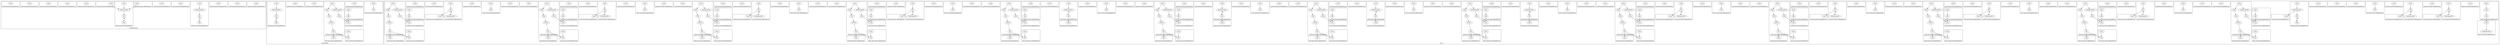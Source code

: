 strict digraph {
subgraph {
subgraph {
_Z9summarizev_2 [label="Load" comment="  %0 = load i32, ptr @iterations, align 4, !dbg !422, !tbaa !423"]
_Z9summarizev_2 -> {
}
cluster=true
label="Load instruction dependencies"
labelloc=b
}
subgraph {
_Z9summarizev_8 [label="Load" comment="  %1 = load i32, ptr @current_test, align 4, !dbg !430, !tbaa !423"]
_Z9summarizev_8 -> {
}
cluster=true
label="Load instruction dependencies"
labelloc=b
}
subgraph {
_Z9summarizev_16 [label="Load" comment="  %2 = load i32, ptr @current_test, align 4, !dbg !435, !tbaa !423"]
_Z9summarizev_16 -> {
}
cluster=true
label="Load instruction dependencies"
labelloc=b
}
subgraph {
_Z9summarizev_22 [label="Load" comment="  %3 = load double, ptr %arrayidx, align 8, !dbg !440, !tbaa !441"]
_Z9summarizev_22 -> {
_Z9summarizev_21
}
_Z9summarizev_21 [label="GetElementPtr" comment="  %arrayidx = getelementptr inbounds [20 x double], ptr @result_times, i64 0, i64 %indvars.iv, !dbg !440"]
_Z9summarizev_21 -> {
_Z9summarizev_19
}
_Z9summarizev_19 [label="Phi" comment="  %indvars.iv = phi i64 [ %indvars.iv.next, %for.body ], [ 0, %entry ]"]
_Z9summarizev_19 -> {
_Z9summarizev_31
}
_Z9summarizev_31 [label="Add" comment="  %indvars.iv.next = add nuw nsw i64 %indvars.iv, 1, !dbg !446"]
_Z9summarizev_31 -> {
_Z9summarizev_19
}
_Z9summarizev_19 [label="Phi" comment="  %indvars.iv = phi i64 [ %indvars.iv.next, %for.body ], [ 0, %entry ]"]
_Z9summarizev_19 -> {
// Cycle
}
cluster=true
label="Load instruction dependencies"
labelloc=b
}
subgraph {
_Z9summarizev_26 [label="Load" comment="  %4 = load double, ptr @result_times, align 16, !dbg !444, !tbaa !441"]
_Z9summarizev_26 -> {
}
cluster=true
label="Load instruction dependencies"
labelloc=b
}
subgraph {
_Z9summarizev_33 [label="Load" comment="  %6 = load i32, ptr @current_test, align 4, !dbg !430, !tbaa !423"]
_Z9summarizev_33 -> {
}
cluster=true
label="Load instruction dependencies"
labelloc=b
}
subgraph {
_Z9summarizev_48 [label="Load" comment="  %8 = load double, ptr %arrayidx16, align 8, !dbg !451, !tbaa !441"]
_Z9summarizev_48 -> {
_Z9summarizev_47
}
_Z9summarizev_47 [label="GetElementPtr" comment="  %arrayidx16 = getelementptr inbounds [20 x double], ptr @result_times, i64 0, i64 %indvars.iv86, !dbg !451"]
_Z9summarizev_47 -> {
_Z9summarizev_37
}
_Z9summarizev_37 [label="Phi" comment="  %indvars.iv86 = phi i64 [ %indvars.iv.next87, %for.body14 ], [ 0, %for.cond12.preheader ]"]
_Z9summarizev_37 -> {
_Z9summarizev_65
}
_Z9summarizev_65 [label="Add" comment="  %indvars.iv.next87 = add nuw nsw i64 %indvars.iv86, 1, !dbg !465"]
_Z9summarizev_65 -> {
_Z9summarizev_37
}
_Z9summarizev_37 [label="Phi" comment="  %indvars.iv86 = phi i64 [ %indvars.iv.next87, %for.body14 ], [ 0, %for.cond12.preheader ]"]
_Z9summarizev_37 -> {
// Cycle
}
cluster=true
label="Load instruction dependencies"
labelloc=b
}
subgraph {
_Z9summarizev_54 [label="Load" comment="  %9 = load double, ptr %arrayidx16, align 8, !dbg !456, !tbaa !441"]
_Z9summarizev_54 -> {
_Z9summarizev_47
}
_Z9summarizev_47 [label="GetElementPtr" comment="  %arrayidx16 = getelementptr inbounds [20 x double], ptr @result_times, i64 0, i64 %indvars.iv86, !dbg !451"]
_Z9summarizev_47 -> {
_Z9summarizev_37
}
_Z9summarizev_37 [label="Phi" comment="  %indvars.iv86 = phi i64 [ %indvars.iv.next87, %for.body14 ], [ 0, %for.cond12.preheader ]"]
_Z9summarizev_37 -> {
_Z9summarizev_65
}
_Z9summarizev_65 [label="Add" comment="  %indvars.iv.next87 = add nuw nsw i64 %indvars.iv86, 1, !dbg !465"]
_Z9summarizev_65 -> {
_Z9summarizev_37
}
_Z9summarizev_37 [label="Phi" comment="  %indvars.iv86 = phi i64 [ %indvars.iv.next87, %for.body14 ], [ 0, %for.cond12.preheader ]"]
_Z9summarizev_37 -> {
// Cycle
}
cluster=true
label="Load instruction dependencies"
labelloc=b
}
subgraph {
_Z9summarizev_59 [label="Load" comment="  %10 = load double, ptr %arrayidx16, align 8, !dbg !460, !tbaa !441"]
_Z9summarizev_59 -> {
_Z9summarizev_47
}
_Z9summarizev_47 [label="GetElementPtr" comment="  %arrayidx16 = getelementptr inbounds [20 x double], ptr @result_times, i64 0, i64 %indvars.iv86, !dbg !451"]
_Z9summarizev_47 -> {
_Z9summarizev_37
}
_Z9summarizev_37 [label="Phi" comment="  %indvars.iv86 = phi i64 [ %indvars.iv.next87, %for.body14 ], [ 0, %for.cond12.preheader ]"]
_Z9summarizev_37 -> {
_Z9summarizev_65
}
_Z9summarizev_65 [label="Add" comment="  %indvars.iv.next87 = add nuw nsw i64 %indvars.iv86, 1, !dbg !465"]
_Z9summarizev_65 -> {
_Z9summarizev_37
}
_Z9summarizev_37 [label="Phi" comment="  %indvars.iv86 = phi i64 [ %indvars.iv.next87, %for.body14 ], [ 0, %for.cond12.preheader ]"]
_Z9summarizev_37 -> {
// Cycle
}
cluster=true
label="Load instruction dependencies"
labelloc=b
}
subgraph {
_Z9summarizev_60 [label="Load" comment="  %11 = load double, ptr @result_times, align 16, !dbg !461, !tbaa !441"]
_Z9summarizev_60 -> {
}
cluster=true
label="Load instruction dependencies"
labelloc=b
}
subgraph {
_Z9summarizev_67 [label="Load" comment="  %12 = load i32, ptr @current_test, align 4, !dbg !435, !tbaa !423"]
_Z9summarizev_67 -> {
}
cluster=true
label="Load instruction dependencies"
labelloc=b
}
subgraph {
_Z9summarizev_82 [label="Load" comment="  %15 = load i32, ptr @current_test, align 4, !dbg !470, !tbaa !423"]
_Z9summarizev_82 -> {
}
cluster=true
label="Load instruction dependencies"
labelloc=b
}
subgraph {
_Z9summarizev_87 [label="Load" comment="  %16 = load i32, ptr @current_test, align 4, !dbg !471, !tbaa !423"]
_Z9summarizev_87 -> {
}
cluster=true
label="Load instruction dependencies"
labelloc=b
}
subgraph {
_Z9summarizev_94 [label="Load" comment="  %17 = load i32, ptr @current_test, align 4, !dbg !474, !tbaa !423"]
_Z9summarizev_94 -> {
}
cluster=true
label="Load instruction dependencies"
labelloc=b
}
cluster=true
label="_Z9summarizev"
labelloc=b
}
subgraph {
cluster=true
label="printf"
labelloc=b
}
subgraph {
cluster=true
label="log"
labelloc=b
}
subgraph {
cluster=true
label="exp"
labelloc=b
}
subgraph {
subgraph {
_Z5test0PdS__3 [label="Store" comment="  store i64 %call.i, ptr @start_time, align 8, !dbg !430, !tbaa !431"]
_Z5test0PdS__3 -> {
_Z5test0PdS__2
}
_Z5test0PdS__2 [label="Call" comment="  %call.i = tail call i64 @clock() #9, !dbg !424"]
_Z5test0PdS__2 -> {
}
cluster=true
label="Store instruction dependencies"
labelloc=b
}
subgraph {
_Z5test0PdS__5 [label="Load" comment="  %0 = load i32, ptr @iterations, align 4, !dbg !436, !tbaa !437"]
_Z5test0PdS__5 -> {
}
cluster=true
label="Load instruction dependencies"
labelloc=b
}
subgraph {
_Z5test0PdS__21 [label="Store" comment="  store i64 %call.i16, ptr @end_time, align 8, !dbg !449, !tbaa !431"]
_Z5test0PdS__21 -> {
_Z5test0PdS__20
}
_Z5test0PdS__20 [label="Call" comment="  %call.i16 = tail call i64 @clock() #9, !dbg !444"]
_Z5test0PdS__20 -> {
}
cluster=true
label="Store instruction dependencies"
labelloc=b
}
subgraph {
_Z5test0PdS__22 [label="Load" comment="  %1 = load i64, ptr @start_time, align 8, !dbg !450, !tbaa !431"]
_Z5test0PdS__22 -> {
}
cluster=true
label="Load instruction dependencies"
labelloc=b
}
subgraph {
_Z5test0PdS__27 [label="Load" comment="  %2 = load i32, ptr @current_test, align 4, !dbg !455, !tbaa !437"]
_Z5test0PdS__27 -> {
}
cluster=true
label="Load instruction dependencies"
labelloc=b
}
subgraph {
_Z5test0PdS__29 [label="Store" comment="  store i32 %inc8, ptr @current_test, align 4, !dbg !455, !tbaa !437"]
_Z5test0PdS__29 -> {
_Z5test0PdS__28
}
_Z5test0PdS__28 [label="Add" comment="  %inc8 = add nsw i32 %2, 1, !dbg !455"]
_Z5test0PdS__28 -> {
_Z5test0PdS__27
}
_Z5test0PdS__27 [label="Load" comment="  %2 = load i32, ptr @current_test, align 4, !dbg !455, !tbaa !437"]
_Z5test0PdS__27 -> {
}
cluster=true
label="Store instruction dependencies"
labelloc=b
}
subgraph {
_Z5test0PdS__32 [label="Store" comment="  store double %add.i, ptr %arrayidx10, align 8, !dbg !457, !tbaa !458"]
_Z5test0PdS__32 -> {
_Z5test0PdS__26
_Z5test0PdS__31
}
_Z5test0PdS__26 [label="FAdd" comment="  %add.i = fadd double %div.i, 0x3E80000000000000, !dbg !454"]
_Z5test0PdS__26 -> {
_Z5test0PdS__25
}
_Z5test0PdS__25 [label="FDiv" comment="  %div.i = fdiv double %conv.i, 1.000000e+06, !dbg !453"]
_Z5test0PdS__25 -> {
_Z5test0PdS__24
}
_Z5test0PdS__24 [label="SIToFP" comment="  %conv.i = sitofp i64 %sub.i to double, !dbg !452"]
_Z5test0PdS__24 -> {
_Z5test0PdS__23
}
_Z5test0PdS__23 [label="Sub" comment="  %sub.i = sub nsw i64 %call.i16, %1, !dbg !451"]
_Z5test0PdS__23 -> {
_Z5test0PdS__20
_Z5test0PdS__22
}
_Z5test0PdS__20 [label="Call" comment="  %call.i16 = tail call i64 @clock() #9, !dbg !444"]
_Z5test0PdS__20 -> {
}
_Z5test0PdS__22 [label="Load" comment="  %1 = load i64, ptr @start_time, align 8, !dbg !450, !tbaa !431"]
_Z5test0PdS__22 -> {
}
_Z5test0PdS__31 [label="GetElementPtr" comment="  %arrayidx10 = getelementptr inbounds [20 x double], ptr @result_times, i64 0, i64 %idxprom9, !dbg !456"]
_Z5test0PdS__31 -> {
_Z5test0PdS__30
}
_Z5test0PdS__30 [label="SExt" comment="  %idxprom9 = sext i32 %2 to i64, !dbg !456"]
_Z5test0PdS__30 -> {
_Z5test0PdS__27
}
_Z5test0PdS__27 [label="Load" comment="  %2 = load i32, ptr @current_test, align 4, !dbg !455, !tbaa !437"]
_Z5test0PdS__27 -> {
}
cluster=true
label="Store instruction dependencies"
labelloc=b
}
subgraph {
_Z5test0PdS__38 [label="Load" comment="  %3 = load i32, ptr @current_test, align 4, !dbg !471, !tbaa !437"]
_Z5test0PdS__38 -> {
}
cluster=true
label="Load instruction dependencies"
labelloc=b
}
subgraph {
_Z5test0PdS__43 [label="Load" comment="  %4 = load i32, ptr @iterations, align 4, !dbg !436, !tbaa !437"]
_Z5test0PdS__43 -> {
}
cluster=true
label="Load instruction dependencies"
labelloc=b
}
subgraph {
_Z5test0PdS__51 [label="Load" comment="  %5 = load double, ptr %arrayidx, align 8, !dbg !478, !tbaa !458"]
_Z5test0PdS__51 -> {
_Z5test0PdS__50
}
_Z5test0PdS__50 [label="GetElementPtr" comment="  %arrayidx = getelementptr inbounds double, ptr %first, i64 %indvars.iv, !dbg !478"]
_Z5test0PdS__50 -> {
_Z5test0PdS__46
}
_Z5test0PdS__46 [label="Phi" comment="  %indvars.iv = phi i64 [ %indvars.iv.next, %for.body4 ], [ 0, %for.cond1.preheader ]"]
_Z5test0PdS__46 -> {
_Z5test0PdS__54
}
_Z5test0PdS__54 [label="Add" comment="  %indvars.iv.next = add nuw nsw i64 %indvars.iv, 1, !dbg !481"]
_Z5test0PdS__54 -> {
_Z5test0PdS__46
}
_Z5test0PdS__46 [label="Phi" comment="  %indvars.iv = phi i64 [ %indvars.iv.next, %for.body4 ], [ 0, %for.cond1.preheader ]"]
_Z5test0PdS__46 -> {
// Cycle
}
cluster=true
label="Load instruction dependencies"
labelloc=b
}
cluster=true
label="_Z5test0PdS_"
labelloc=b
}
subgraph {
subgraph {
main_5 [label="Load" comment="  %0 = load ptr, ptr %arrayidx, align 8, !dbg !420, !tbaa !421"]
main_5 -> {
main_4
}
main_4 [label="GetElementPtr" comment="  %arrayidx = getelementptr inbounds ptr, ptr %argc, i64 1, !dbg !420"]
main_4 -> {
}
cluster=true
label="Load instruction dependencies"
labelloc=b
}
subgraph {
main_9 [label="Store" comment="  store i32 %conv.i, ptr @iterations, align 4, !dbg !435, !tbaa !436"]
main_9 -> {
main_8
}
main_8 [label="Trunc" comment="  %conv.i = trunc i64 %call.i to i32, !dbg !434"]
main_8 -> {
main_7
}
main_7 [label="Call" comment="  %call.i = tail call i64 @strtol(ptr nocapture noundef nonnull %0, ptr noundef null, i32 noundef 10) #9, !dbg !434"]
main_7 -> {
main_5
}
main_5 [label="Load" comment="  %0 = load ptr, ptr %arrayidx, align 8, !dbg !420, !tbaa !421"]
main_5 -> {
main_4
}
main_4 [label="GetElementPtr" comment="  %arrayidx = getelementptr inbounds ptr, ptr %argc, i64 1, !dbg !420"]
main_4 -> {
}
cluster=true
label="Store instruction dependencies"
labelloc=b
}
subgraph {
main_11 [label="Load" comment="  %1 = load ptr, ptr @dpb, align 8, !dbg !439, !tbaa !421"]
main_11 -> {
}
cluster=true
label="Load instruction dependencies"
labelloc=b
}
subgraph {
main_12 [label="Load" comment="  %2 = load ptr, ptr @dpe, align 8, !dbg !440, !tbaa !421"]
main_12 -> {
}
cluster=true
label="Load instruction dependencies"
labelloc=b
}
subgraph {
main_22 [label="Store" comment="  store double 3.000000e+00, ptr %first.addr.03.i, align 8, !dbg !455, !tbaa !456"]
main_22 -> {
main_18
}
main_18 [label="Phi" comment="  %first.addr.03.i = phi ptr [ %incdec.ptr.i, %while.body.i ], [ %1, %if.end ]"]
main_18 -> {
main_20
main_11
}
main_20 [label="GetElementPtr" comment="  %incdec.ptr.i = getelementptr inbounds double, ptr %first.addr.03.i, i64 1, !dbg !454"]
main_20 -> {
main_18
}
main_18 [label="Phi" comment="  %first.addr.03.i = phi ptr [ %incdec.ptr.i, %while.body.i ], [ %1, %if.end ]"]
main_18 -> {
// Cycle
}
main_11 [label="Load" comment="  %1 = load ptr, ptr @dpb, align 8, !dbg !439, !tbaa !421"]
main_11 -> {
}
cluster=true
label="Store instruction dependencies"
labelloc=b
}
subgraph {
main_25 [label="Load" comment="  %3 = load ptr, ptr @Dpb, align 8, !dbg !462, !tbaa !421"]
main_25 -> {
}
cluster=true
label="Load instruction dependencies"
labelloc=b
}
subgraph {
main_26 [label="Load" comment="  %4 = load ptr, ptr @Dpe, align 8, !dbg !463, !tbaa !421"]
main_26 -> {
}
cluster=true
label="Load instruction dependencies"
labelloc=b
}
subgraph {
main_36 [label="Store" comment="  store double 3.000000e+00, ptr %first.addr.03.i70, align 8, !dbg !478, !tbaa.struct !479"]
main_36 -> {
main_32
}
main_32 [label="Phi" comment="  %first.addr.03.i70 = phi ptr [ %incdec.ptr.i71, %while.body.i73 ], [ %3, %_Z4fillIPddEvT_S1_T0_.exit ]"]
main_32 -> {
main_34
main_25
}
main_34 [label="GetElementPtr" comment="  %incdec.ptr.i71 = getelementptr inbounds %struct.Double, ptr %first.addr.03.i70, i64 1, !dbg !477"]
main_34 -> {
main_32
}
main_32 [label="Phi" comment="  %first.addr.03.i70 = phi ptr [ %incdec.ptr.i71, %while.body.i73 ], [ %3, %_Z4fillIPddEvT_S1_T0_.exit ]"]
main_32 -> {
// Cycle
}
main_25 [label="Load" comment="  %3 = load ptr, ptr @Dpb, align 8, !dbg !462, !tbaa !421"]
main_25 -> {
}
cluster=true
label="Store instruction dependencies"
labelloc=b
}
subgraph {
main_39 [label="Load" comment="  %5 = load ptr, ptr @dpb, align 8, !dbg !482, !tbaa !421"]
main_39 -> {
}
cluster=true
label="Load instruction dependencies"
labelloc=b
}
subgraph {
main_40 [label="Load" comment="  %6 = load ptr, ptr @dpe, align 8, !dbg !483, !tbaa !421"]
main_40 -> {
}
cluster=true
label="Load instruction dependencies"
labelloc=b
}
subgraph {
main_44 [label="Store" comment="  store i64 %call.i.i, ptr @start_time, align 8, !dbg !505, !tbaa !506"]
main_44 -> {
main_43
}
main_43 [label="Call" comment="  %call.i.i = tail call i64 @clock() #9, !dbg !499"]
main_43 -> {
}
cluster=true
label="Store instruction dependencies"
labelloc=b
}
subgraph {
main_46 [label="Load" comment="  %7 = load i32, ptr @iterations, align 4, !dbg !509, !tbaa !436"]
main_46 -> {
}
cluster=true
label="Load instruction dependencies"
labelloc=b
}
subgraph {
main_65 [label="Load" comment="  %8 = load i32, ptr @current_test, align 4, !dbg !525, !tbaa !436"]
main_65 -> {
}
cluster=true
label="Load instruction dependencies"
labelloc=b
}
subgraph {
main_70 [label="Load" comment="  %9 = load i32, ptr @iterations, align 4, !dbg !509, !tbaa !436"]
main_70 -> {
}
cluster=true
label="Load instruction dependencies"
labelloc=b
}
subgraph {
main_78 [label="Load" comment="  %10 = load double, ptr %arrayidx.i, align 8, !dbg !530, !tbaa !456"]
main_78 -> {
main_77
}
main_77 [label="GetElementPtr" comment="  %arrayidx.i = getelementptr inbounds double, ptr %5, i64 %indvars.iv.i, !dbg !530"]
main_77 -> {
main_39
main_73
}
main_39 [label="Load" comment="  %5 = load ptr, ptr @dpb, align 8, !dbg !482, !tbaa !421"]
main_39 -> {
}
main_73 [label="Phi" comment="  %indvars.iv.i = phi i64 [ %indvars.iv.next.i, %for.body4.i ], [ 0, %for.cond1.preheader.i ]"]
main_73 -> {
main_81
}
main_81 [label="Add" comment="  %indvars.iv.next.i = add nuw nsw i64 %indvars.iv.i, 1, !dbg !533"]
main_81 -> {
main_73
}
main_73 [label="Phi" comment="  %indvars.iv.i = phi i64 [ %indvars.iv.next.i, %for.body4.i ], [ 0, %for.cond1.preheader.i ]"]
main_73 -> {
// Cycle
}
cluster=true
label="Load instruction dependencies"
labelloc=b
}
subgraph {
main_86 [label="Store" comment="  store i64 %call.i16.i, ptr @end_time, align 8, !dbg !542, !tbaa !506"]
main_86 -> {
main_85
}
main_85 [label="Call" comment="  %call.i16.i = tail call i64 @clock() #9, !dbg !537"]
main_85 -> {
}
cluster=true
label="Store instruction dependencies"
labelloc=b
}
subgraph {
main_87 [label="Load" comment="  %11 = load i64, ptr @start_time, align 8, !dbg !543, !tbaa !506"]
main_87 -> {
}
cluster=true
label="Load instruction dependencies"
labelloc=b
}
subgraph {
main_92 [label="Load" comment="  %12 = load i32, ptr @current_test, align 4, !dbg !548, !tbaa !436"]
main_92 -> {
}
cluster=true
label="Load instruction dependencies"
labelloc=b
}
subgraph {
main_94 [label="Store" comment="  store i32 %inc8.i, ptr @current_test, align 4, !dbg !548, !tbaa !436"]
main_94 -> {
main_93
}
main_93 [label="Add" comment="  %inc8.i = add nsw i32 %12, 1, !dbg !548"]
main_93 -> {
main_92
}
main_92 [label="Load" comment="  %12 = load i32, ptr @current_test, align 4, !dbg !548, !tbaa !436"]
main_92 -> {
}
cluster=true
label="Store instruction dependencies"
labelloc=b
}
subgraph {
main_97 [label="Store" comment="  store double %add.i.i, ptr %arrayidx10.i, align 8, !dbg !550, !tbaa !456"]
main_97 -> {
main_91
main_96
}
main_91 [label="FAdd" comment="  %add.i.i = fadd double %div.i.i, 0x3E80000000000000, !dbg !547"]
main_91 -> {
main_90
}
main_90 [label="FDiv" comment="  %div.i.i = fdiv double %conv.i.i, 1.000000e+06, !dbg !546"]
main_90 -> {
main_89
}
main_89 [label="SIToFP" comment="  %conv.i.i = sitofp i64 %sub.i.i to double, !dbg !545"]
main_89 -> {
main_88
}
main_88 [label="Sub" comment="  %sub.i.i = sub nsw i64 %call.i16.i, %11, !dbg !544"]
main_88 -> {
main_85
main_87
}
main_85 [label="Call" comment="  %call.i16.i = tail call i64 @clock() #9, !dbg !537"]
main_85 -> {
}
main_87 [label="Load" comment="  %11 = load i64, ptr @start_time, align 8, !dbg !543, !tbaa !506"]
main_87 -> {
}
main_96 [label="GetElementPtr" comment="  %arrayidx10.i = getelementptr inbounds [20 x double], ptr @result_times, i64 0, i64 %idxprom9.i, !dbg !549"]
main_96 -> {
main_95
}
main_95 [label="SExt" comment="  %idxprom9.i = sext i32 %12 to i64, !dbg !549"]
main_95 -> {
main_92
}
main_92 [label="Load" comment="  %12 = load i32, ptr @current_test, align 4, !dbg !548, !tbaa !436"]
main_92 -> {
}
cluster=true
label="Store instruction dependencies"
labelloc=b
}
subgraph {
main_98 [label="Load" comment="  %13 = load ptr, ptr @dpb, align 8, !dbg !551, !tbaa !421"]
main_98 -> {
}
cluster=true
label="Load instruction dependencies"
labelloc=b
}
subgraph {
main_99 [label="Load" comment="  %14 = load ptr, ptr @dpe, align 8, !dbg !552, !tbaa !421"]
main_99 -> {
}
cluster=true
label="Load instruction dependencies"
labelloc=b
}
subgraph {
main_100 [label="Load" comment="  %15 = load double, ptr @d, align 8, !dbg !553, !tbaa !456"]
main_100 -> {
}
cluster=true
label="Load instruction dependencies"
labelloc=b
}
subgraph {
main_105 [label="Store" comment="  store i64 %call.i.i74, ptr @start_time, align 8, !dbg !564, !tbaa !506"]
main_105 -> {
main_104
}
main_104 [label="Call" comment="  %call.i.i74 = tail call i64 @clock() #9, !dbg !562"]
main_104 -> {
}
cluster=true
label="Store instruction dependencies"
labelloc=b
}
subgraph {
main_107 [label="Load" comment="  %16 = load i32, ptr @iterations, align 4, !dbg !565, !tbaa !436"]
main_107 -> {
}
cluster=true
label="Load instruction dependencies"
labelloc=b
}
subgraph {
main_125 [label="Load" comment="  %17 = load double, ptr %first.addr.05.i.i, align 8, !dbg !591, !tbaa !456"]
main_125 -> {
main_118
}
main_118 [label="Phi" comment="  %first.addr.05.i.i = phi ptr [ %incdec.ptr.i.i, %while.body.i.i ], [ %13, %for.body.i ]"]
main_118 -> {
main_121
main_98
}
main_121 [label="GetElementPtr" comment="  %incdec.ptr.i.i = getelementptr inbounds double, ptr %first.addr.05.i.i, i64 1, !dbg !582"]
main_121 -> {
main_118
}
main_118 [label="Phi" comment="  %first.addr.05.i.i = phi ptr [ %incdec.ptr.i.i, %while.body.i.i ], [ %13, %for.body.i ]"]
main_118 -> {
// Cycle
}
main_98 [label="Load" comment="  %13 = load ptr, ptr @dpb, align 8, !dbg !551, !tbaa !421"]
main_98 -> {
}
cluster=true
label="Load instruction dependencies"
labelloc=b
}
subgraph {
main_135 [label="Load" comment="  %18 = load i32, ptr @current_test, align 4, !dbg !600, !tbaa !436"]
main_135 -> {
}
cluster=true
label="Load instruction dependencies"
labelloc=b
}
subgraph {
main_140 [label="Load" comment="  %19 = load i32, ptr @iterations, align 4, !dbg !565, !tbaa !436"]
main_140 -> {
}
cluster=true
label="Load instruction dependencies"
labelloc=b
}
subgraph {
main_144 [label="Store" comment="  store i64 %call.i5.i, ptr @end_time, align 8, !dbg !607, !tbaa !506"]
main_144 -> {
main_143
}
main_143 [label="Call" comment="  %call.i5.i = tail call i64 @clock() #9, !dbg !605"]
main_143 -> {
}
cluster=true
label="Store instruction dependencies"
labelloc=b
}
subgraph {
main_145 [label="Load" comment="  %20 = load i64, ptr @start_time, align 8, !dbg !608, !tbaa !506"]
main_145 -> {
}
cluster=true
label="Load instruction dependencies"
labelloc=b
}
subgraph {
main_150 [label="Load" comment="  %21 = load i32, ptr @current_test, align 4, !dbg !613, !tbaa !436"]
main_150 -> {
}
cluster=true
label="Load instruction dependencies"
labelloc=b
}
subgraph {
main_152 [label="Store" comment="  store i32 %inc2.i, ptr @current_test, align 4, !dbg !613, !tbaa !436"]
main_152 -> {
main_151
}
main_151 [label="Add" comment="  %inc2.i = add nsw i32 %21, 1, !dbg !613"]
main_151 -> {
main_150
}
main_150 [label="Load" comment="  %21 = load i32, ptr @current_test, align 4, !dbg !613, !tbaa !436"]
main_150 -> {
}
cluster=true
label="Store instruction dependencies"
labelloc=b
}
subgraph {
main_155 [label="Store" comment="  store double %add.i.i82, ptr %arrayidx.i83, align 8, !dbg !615, !tbaa !456"]
main_155 -> {
main_149
main_154
}
main_149 [label="FAdd" comment="  %add.i.i82 = fadd double %div.i.i81, 0x3E80000000000000, !dbg !612"]
main_149 -> {
main_148
}
main_148 [label="FDiv" comment="  %div.i.i81 = fdiv double %conv.i.i80, 1.000000e+06, !dbg !611"]
main_148 -> {
main_147
}
main_147 [label="SIToFP" comment="  %conv.i.i80 = sitofp i64 %sub.i.i79 to double, !dbg !610"]
main_147 -> {
main_146
}
main_146 [label="Sub" comment="  %sub.i.i79 = sub nsw i64 %call.i5.i, %20, !dbg !609"]
main_146 -> {
main_143
main_145
}
main_143 [label="Call" comment="  %call.i5.i = tail call i64 @clock() #9, !dbg !605"]
main_143 -> {
}
main_145 [label="Load" comment="  %20 = load i64, ptr @start_time, align 8, !dbg !608, !tbaa !506"]
main_145 -> {
}
main_154 [label="GetElementPtr" comment="  %arrayidx.i83 = getelementptr inbounds [20 x double], ptr @result_times, i64 0, i64 %idxprom.i, !dbg !614"]
main_154 -> {
main_153
}
main_153 [label="SExt" comment="  %idxprom.i = sext i32 %21 to i64, !dbg !614"]
main_153 -> {
main_150
}
main_150 [label="Load" comment="  %21 = load i32, ptr @current_test, align 4, !dbg !613, !tbaa !436"]
main_150 -> {
}
cluster=true
label="Store instruction dependencies"
labelloc=b
}
subgraph {
main_156 [label="Load" comment="  %22 = load ptr, ptr @Dpb, align 8, !dbg !616, !tbaa !421"]
main_156 -> {
}
cluster=true
label="Load instruction dependencies"
labelloc=b
}
subgraph {
main_157 [label="Load" comment="  %23 = load ptr, ptr @Dpe, align 8, !dbg !617, !tbaa !421"]
main_157 -> {
}
cluster=true
label="Load instruction dependencies"
labelloc=b
}
subgraph {
main_158 [label="Load" comment="  %agg.tmp1.sroa.0.0.copyload = load double, ptr @D, align 8, !dbg !618, !tbaa.struct !479"]
main_158 -> {
}
cluster=true
label="Load instruction dependencies"
labelloc=b
}
subgraph {
main_163 [label="Store" comment="  store i64 %call.i.i84, ptr @start_time, align 8, !dbg !629, !tbaa !506"]
main_163 -> {
main_162
}
main_162 [label="Call" comment="  %call.i.i84 = tail call i64 @clock() #9, !dbg !627"]
main_162 -> {
}
cluster=true
label="Store instruction dependencies"
labelloc=b
}
subgraph {
main_165 [label="Load" comment="  %24 = load i32, ptr @iterations, align 4, !dbg !630, !tbaa !436"]
main_165 -> {
}
cluster=true
label="Load instruction dependencies"
labelloc=b
}
subgraph {
main_186 [label="Load" comment="  %25 = load double, ptr %first.addr.06.i.i, align 8, !dbg !663, !tbaa !664"]
main_186 -> {
main_176
}
main_176 [label="Phi" comment="  %first.addr.06.i.i = phi ptr [ %incdec.ptr.i.i87, %while.body.i.i89 ], [ %22, %for.body.i86 ]"]
main_176 -> {
main_180
main_156
}
main_180 [label="GetElementPtr" comment="  %incdec.ptr.i.i87 = getelementptr inbounds %struct.Double, ptr %first.addr.06.i.i, i64 1, !dbg !647"]
main_180 -> {
main_176
}
main_176 [label="Phi" comment="  %first.addr.06.i.i = phi ptr [ %incdec.ptr.i.i87, %while.body.i.i89 ], [ %22, %for.body.i86 ]"]
main_176 -> {
// Cycle
}
main_156 [label="Load" comment="  %22 = load ptr, ptr @Dpb, align 8, !dbg !616, !tbaa !421"]
main_156 -> {
}
cluster=true
label="Load instruction dependencies"
labelloc=b
}
subgraph {
main_195 [label="Load" comment="  %26 = load i32, ptr @current_test, align 4, !dbg !674, !tbaa !436"]
main_195 -> {
}
cluster=true
label="Load instruction dependencies"
labelloc=b
}
subgraph {
main_200 [label="Load" comment="  %27 = load i32, ptr @iterations, align 4, !dbg !630, !tbaa !436"]
main_200 -> {
}
cluster=true
label="Load instruction dependencies"
labelloc=b
}
subgraph {
main_204 [label="Store" comment="  store i64 %call.i8.i, ptr @end_time, align 8, !dbg !681, !tbaa !506"]
main_204 -> {
main_203
}
main_203 [label="Call" comment="  %call.i8.i = tail call i64 @clock() #9, !dbg !679"]
main_203 -> {
}
cluster=true
label="Store instruction dependencies"
labelloc=b
}
subgraph {
main_205 [label="Load" comment="  %28 = load i64, ptr @start_time, align 8, !dbg !682, !tbaa !506"]
main_205 -> {
}
cluster=true
label="Load instruction dependencies"
labelloc=b
}
subgraph {
main_210 [label="Load" comment="  %29 = load i32, ptr @current_test, align 4, !dbg !687, !tbaa !436"]
main_210 -> {
}
cluster=true
label="Load instruction dependencies"
labelloc=b
}
subgraph {
main_212 [label="Store" comment="  store i32 %inc5.i, ptr @current_test, align 4, !dbg !687, !tbaa !436"]
main_212 -> {
main_211
}
main_211 [label="Add" comment="  %inc5.i = add nsw i32 %29, 1, !dbg !687"]
main_211 -> {
main_210
}
main_210 [label="Load" comment="  %29 = load i32, ptr @current_test, align 4, !dbg !687, !tbaa !436"]
main_210 -> {
}
cluster=true
label="Store instruction dependencies"
labelloc=b
}
subgraph {
main_215 [label="Store" comment="  store double %add.i.i99, ptr %arrayidx.i101, align 8, !dbg !689, !tbaa !456"]
main_215 -> {
main_209
main_214
}
main_209 [label="FAdd" comment="  %add.i.i99 = fadd double %div.i.i98, 0x3E80000000000000, !dbg !686"]
main_209 -> {
main_208
}
main_208 [label="FDiv" comment="  %div.i.i98 = fdiv double %conv.i.i97, 1.000000e+06, !dbg !685"]
main_208 -> {
main_207
}
main_207 [label="SIToFP" comment="  %conv.i.i97 = sitofp i64 %sub.i.i96 to double, !dbg !684"]
main_207 -> {
main_206
}
main_206 [label="Sub" comment="  %sub.i.i96 = sub nsw i64 %call.i8.i, %28, !dbg !683"]
main_206 -> {
main_203
main_205
}
main_203 [label="Call" comment="  %call.i8.i = tail call i64 @clock() #9, !dbg !679"]
main_203 -> {
}
main_205 [label="Load" comment="  %28 = load i64, ptr @start_time, align 8, !dbg !682, !tbaa !506"]
main_205 -> {
}
main_214 [label="GetElementPtr" comment="  %arrayidx.i101 = getelementptr inbounds [20 x double], ptr @result_times, i64 0, i64 %idxprom.i100, !dbg !688"]
main_214 -> {
main_213
}
main_213 [label="SExt" comment="  %idxprom.i100 = sext i32 %29 to i64, !dbg !688"]
main_213 -> {
main_210
}
main_210 [label="Load" comment="  %29 = load i32, ptr @current_test, align 4, !dbg !687, !tbaa !436"]
main_210 -> {
}
cluster=true
label="Store instruction dependencies"
labelloc=b
}
subgraph {
main_216 [label="Load" comment="  %agg.tmp3.sroa.0.0.copyload = load ptr, ptr @dPb, align 8, !dbg !690, !tbaa.struct !691"]
main_216 -> {
}
cluster=true
label="Load instruction dependencies"
labelloc=b
}
subgraph {
main_217 [label="Load" comment="  %agg.tmp4.sroa.0.0.copyload = load ptr, ptr @dPe, align 8, !dbg !692, !tbaa.struct !691"]
main_217 -> {
}
cluster=true
label="Load instruction dependencies"
labelloc=b
}
subgraph {
main_218 [label="Load" comment="  %30 = load double, ptr @d, align 8, !dbg !693, !tbaa !456"]
main_218 -> {
}
cluster=true
label="Load instruction dependencies"
labelloc=b
}
subgraph {
main_223 [label="Store" comment="  store i64 %call.i.i102, ptr @start_time, align 8, !dbg !708, !tbaa !506"]
main_223 -> {
main_222
}
main_222 [label="Call" comment="  %call.i.i102 = tail call i64 @clock() #9, !dbg !706"]
main_222 -> {
}
cluster=true
label="Store instruction dependencies"
labelloc=b
}
subgraph {
main_225 [label="Load" comment="  %31 = load i32, ptr @iterations, align 4, !dbg !709, !tbaa !436"]
main_225 -> {
}
cluster=true
label="Load instruction dependencies"
labelloc=b
}
subgraph {
main_251 [label="Load" comment="  %32 = load double, ptr %first.sroa.0.09.i.i, align 8, !dbg !758, !tbaa !456"]
main_251 -> {
main_240
}
main_240 [label="Phi" comment="  %first.sroa.0.09.i.i = phi ptr [ %incdec.ptr.i.i.i.i, %while.body.i.i106 ], [ %agg.tmp3.sroa.0.0.copyload, %for.body.i104 ]"]
main_240 -> {
main_247
main_216
}
main_247 [label="GetElementPtr" comment="  %incdec.ptr.i.i.i.i = getelementptr inbounds double, ptr %first.sroa.0.09.i.i, i64 1, !dbg !755"]
main_247 -> {
main_240
}
main_240 [label="Phi" comment="  %first.sroa.0.09.i.i = phi ptr [ %incdec.ptr.i.i.i.i, %while.body.i.i106 ], [ %agg.tmp3.sroa.0.0.copyload, %for.body.i104 ]"]
main_240 -> {
// Cycle
}
main_216 [label="Load" comment="  %agg.tmp3.sroa.0.0.copyload = load ptr, ptr @dPb, align 8, !dbg !690, !tbaa.struct !691"]
main_216 -> {
}
cluster=true
label="Load instruction dependencies"
labelloc=b
}
subgraph {
main_265 [label="Load" comment="  %33 = load i32, ptr @current_test, align 4, !dbg !767, !tbaa !436"]
main_265 -> {
}
cluster=true
label="Load instruction dependencies"
labelloc=b
}
subgraph {
main_270 [label="Load" comment="  %34 = load i32, ptr @iterations, align 4, !dbg !709, !tbaa !436"]
main_270 -> {
}
cluster=true
label="Load instruction dependencies"
labelloc=b
}
subgraph {
main_274 [label="Store" comment="  store i64 %call.i9.i, ptr @end_time, align 8, !dbg !774, !tbaa !506"]
main_274 -> {
main_273
}
main_273 [label="Call" comment="  %call.i9.i = tail call i64 @clock() #9, !dbg !772"]
main_273 -> {
}
cluster=true
label="Store instruction dependencies"
labelloc=b
}
subgraph {
main_275 [label="Load" comment="  %35 = load i64, ptr @start_time, align 8, !dbg !775, !tbaa !506"]
main_275 -> {
}
cluster=true
label="Load instruction dependencies"
labelloc=b
}
subgraph {
main_280 [label="Load" comment="  %36 = load i32, ptr @current_test, align 4, !dbg !780, !tbaa !436"]
main_280 -> {
}
cluster=true
label="Load instruction dependencies"
labelloc=b
}
subgraph {
main_282 [label="Store" comment="  store i32 %inc6.i117, ptr @current_test, align 4, !dbg !780, !tbaa !436"]
main_282 -> {
main_281
}
main_281 [label="Add" comment="  %inc6.i117 = add nsw i32 %36, 1, !dbg !780"]
main_281 -> {
main_280
}
main_280 [label="Load" comment="  %36 = load i32, ptr @current_test, align 4, !dbg !780, !tbaa !436"]
main_280 -> {
}
cluster=true
label="Store instruction dependencies"
labelloc=b
}
subgraph {
main_285 [label="Store" comment="  store double %add.i.i116, ptr %arrayidx.i119, align 8, !dbg !782, !tbaa !456"]
main_285 -> {
main_279
main_284
}
main_279 [label="FAdd" comment="  %add.i.i116 = fadd double %div.i.i115, 0x3E80000000000000, !dbg !779"]
main_279 -> {
main_278
}
main_278 [label="FDiv" comment="  %div.i.i115 = fdiv double %conv.i.i114, 1.000000e+06, !dbg !778"]
main_278 -> {
main_277
}
main_277 [label="SIToFP" comment="  %conv.i.i114 = sitofp i64 %sub.i.i113 to double, !dbg !777"]
main_277 -> {
main_276
}
main_276 [label="Sub" comment="  %sub.i.i113 = sub nsw i64 %call.i9.i, %35, !dbg !776"]
main_276 -> {
main_273
main_275
}
main_273 [label="Call" comment="  %call.i9.i = tail call i64 @clock() #9, !dbg !772"]
main_273 -> {
}
main_275 [label="Load" comment="  %35 = load i64, ptr @start_time, align 8, !dbg !775, !tbaa !506"]
main_275 -> {
}
main_284 [label="GetElementPtr" comment="  %arrayidx.i119 = getelementptr inbounds [20 x double], ptr @result_times, i64 0, i64 %idxprom.i118, !dbg !781"]
main_284 -> {
main_283
}
main_283 [label="SExt" comment="  %idxprom.i118 = sext i32 %36 to i64, !dbg !781"]
main_283 -> {
main_280
}
main_280 [label="Load" comment="  %36 = load i32, ptr @current_test, align 4, !dbg !780, !tbaa !436"]
main_280 -> {
}
cluster=true
label="Store instruction dependencies"
labelloc=b
}
subgraph {
main_286 [label="Load" comment="  %agg.tmp7.sroa.0.0.copyload = load ptr, ptr @DPb, align 8, !dbg !783, !tbaa.struct !691"]
main_286 -> {
}
cluster=true
label="Load instruction dependencies"
labelloc=b
}
subgraph {
main_287 [label="Load" comment="  %agg.tmp8.sroa.0.0.copyload = load ptr, ptr @DPe, align 8, !dbg !784, !tbaa.struct !691"]
main_287 -> {
}
cluster=true
label="Load instruction dependencies"
labelloc=b
}
subgraph {
main_288 [label="Load" comment="  %agg.tmp9.sroa.0.0.copyload = load double, ptr @D, align 8, !dbg !785, !tbaa.struct !479"]
main_288 -> {
}
cluster=true
label="Load instruction dependencies"
labelloc=b
}
subgraph {
main_293 [label="Store" comment="  store i64 %call.i.i120, ptr @start_time, align 8, !dbg !800, !tbaa !506"]
main_293 -> {
main_292
}
main_292 [label="Call" comment="  %call.i.i120 = tail call i64 @clock() #9, !dbg !798"]
main_292 -> {
}
cluster=true
label="Store instruction dependencies"
labelloc=b
}
subgraph {
main_295 [label="Load" comment="  %37 = load i32, ptr @iterations, align 4, !dbg !801, !tbaa !436"]
main_295 -> {
}
cluster=true
label="Load instruction dependencies"
labelloc=b
}
subgraph {
main_324 [label="Load" comment="  %38 = load double, ptr %first.sroa.0.012.i.i, align 8, !dbg !852, !tbaa !664"]
main_324 -> {
main_310
}
main_310 [label="Phi" comment="  %first.sroa.0.012.i.i = phi ptr [ %incdec.ptr.i.i.i.i123, %while.body.i.i126 ], [ %agg.tmp7.sroa.0.0.copyload, %for.body.i122 ]"]
main_310 -> {
main_318
main_286
}
main_318 [label="GetElementPtr" comment="  %incdec.ptr.i.i.i.i123 = getelementptr inbounds %struct.Double, ptr %first.sroa.0.012.i.i, i64 1, !dbg !847"]
main_318 -> {
main_310
}
main_310 [label="Phi" comment="  %first.sroa.0.012.i.i = phi ptr [ %incdec.ptr.i.i.i.i123, %while.body.i.i126 ], [ %agg.tmp7.sroa.0.0.copyload, %for.body.i122 ]"]
main_310 -> {
// Cycle
}
main_286 [label="Load" comment="  %agg.tmp7.sroa.0.0.copyload = load ptr, ptr @DPb, align 8, !dbg !783, !tbaa.struct !691"]
main_286 -> {
}
cluster=true
label="Load instruction dependencies"
labelloc=b
}
subgraph {
main_337 [label="Load" comment="  %39 = load i32, ptr @current_test, align 4, !dbg !861, !tbaa !436"]
main_337 -> {
}
cluster=true
label="Load instruction dependencies"
labelloc=b
}
subgraph {
main_342 [label="Load" comment="  %40 = load i32, ptr @iterations, align 4, !dbg !801, !tbaa !436"]
main_342 -> {
}
cluster=true
label="Load instruction dependencies"
labelloc=b
}
subgraph {
main_346 [label="Store" comment="  store i64 %call.i14.i, ptr @end_time, align 8, !dbg !868, !tbaa !506"]
main_346 -> {
main_345
}
main_345 [label="Call" comment="  %call.i14.i = tail call i64 @clock() #9, !dbg !866"]
main_345 -> {
}
cluster=true
label="Store instruction dependencies"
labelloc=b
}
subgraph {
main_347 [label="Load" comment="  %41 = load i64, ptr @start_time, align 8, !dbg !869, !tbaa !506"]
main_347 -> {
}
cluster=true
label="Load instruction dependencies"
labelloc=b
}
subgraph {
main_352 [label="Load" comment="  %42 = load i32, ptr @current_test, align 4, !dbg !874, !tbaa !436"]
main_352 -> {
}
cluster=true
label="Load instruction dependencies"
labelloc=b
}
subgraph {
main_354 [label="Store" comment="  store i32 %inc11.i, ptr @current_test, align 4, !dbg !874, !tbaa !436"]
main_354 -> {
main_353
}
main_353 [label="Add" comment="  %inc11.i = add nsw i32 %42, 1, !dbg !874"]
main_353 -> {
main_352
}
main_352 [label="Load" comment="  %42 = load i32, ptr @current_test, align 4, !dbg !874, !tbaa !436"]
main_352 -> {
}
cluster=true
label="Store instruction dependencies"
labelloc=b
}
subgraph {
main_357 [label="Store" comment="  store double %add.i.i135, ptr %arrayidx.i137, align 8, !dbg !876, !tbaa !456"]
main_357 -> {
main_351
main_356
}
main_351 [label="FAdd" comment="  %add.i.i135 = fadd double %div.i.i134, 0x3E80000000000000, !dbg !873"]
main_351 -> {
main_350
}
main_350 [label="FDiv" comment="  %div.i.i134 = fdiv double %conv.i.i133, 1.000000e+06, !dbg !872"]
main_350 -> {
main_349
}
main_349 [label="SIToFP" comment="  %conv.i.i133 = sitofp i64 %sub.i.i132 to double, !dbg !871"]
main_349 -> {
main_348
}
main_348 [label="Sub" comment="  %sub.i.i132 = sub nsw i64 %call.i14.i, %41, !dbg !870"]
main_348 -> {
main_345
main_347
}
main_345 [label="Call" comment="  %call.i14.i = tail call i64 @clock() #9, !dbg !866"]
main_345 -> {
}
main_347 [label="Load" comment="  %41 = load i64, ptr @start_time, align 8, !dbg !869, !tbaa !506"]
main_347 -> {
}
main_356 [label="GetElementPtr" comment="  %arrayidx.i137 = getelementptr inbounds [20 x double], ptr @result_times, i64 0, i64 %idxprom.i136, !dbg !875"]
main_356 -> {
main_355
}
main_355 [label="SExt" comment="  %idxprom.i136 = sext i32 %42 to i64, !dbg !875"]
main_355 -> {
main_352
}
main_352 [label="Load" comment="  %42 = load i32, ptr @current_test, align 4, !dbg !874, !tbaa !436"]
main_352 -> {
}
cluster=true
label="Store instruction dependencies"
labelloc=b
}
subgraph {
main_358 [label="Load" comment="  %agg.tmp13.sroa.0.0.copyload = load ptr, ptr @rdpb, align 8, !dbg !877, !tbaa.struct !691"]
main_358 -> {
}
cluster=true
label="Load instruction dependencies"
labelloc=b
}
subgraph {
main_359 [label="Load" comment="  %agg.tmp14.sroa.0.0.copyload = load ptr, ptr @rdpe, align 8, !dbg !878, !tbaa.struct !691"]
main_359 -> {
}
cluster=true
label="Load instruction dependencies"
labelloc=b
}
subgraph {
main_360 [label="Load" comment="  %43 = load double, ptr @d, align 8, !dbg !879, !tbaa !456"]
main_360 -> {
}
cluster=true
label="Load instruction dependencies"
labelloc=b
}
subgraph {
main_365 [label="Store" comment="  store i64 %call.i.i138, ptr @start_time, align 8, !dbg !894, !tbaa !506"]
main_365 -> {
main_364
}
main_364 [label="Call" comment="  %call.i.i138 = tail call i64 @clock() #9, !dbg !892"]
main_364 -> {
}
cluster=true
label="Store instruction dependencies"
labelloc=b
}
subgraph {
main_367 [label="Load" comment="  %44 = load i32, ptr @iterations, align 4, !dbg !895, !tbaa !436"]
main_367 -> {
}
cluster=true
label="Load instruction dependencies"
labelloc=b
}
subgraph {
main_393 [label="Load" comment="  %45 = load double, ptr %incdec.ptr.i.i.i.i146, align 8, !dbg !944, !tbaa !456"]
main_393 -> {
main_389
}
main_389 [label="GetElementPtr" comment="  %incdec.ptr.i.i.i.i146 = getelementptr inbounds double, ptr %first.sroa.0.09.i.i144, i64 -1, !dbg !941"]
main_389 -> {
main_382
}
main_382 [label="Phi" comment="  %first.sroa.0.09.i.i144 = phi ptr [ %incdec.ptr.i.i.i.i146, %while.body.i.i149 ], [ %agg.tmp13.sroa.0.0.copyload, %for.body.i143 ]"]
main_382 -> {
main_389
main_358
}
main_389 [label="GetElementPtr" comment="  %incdec.ptr.i.i.i.i146 = getelementptr inbounds double, ptr %first.sroa.0.09.i.i144, i64 -1, !dbg !941"]
main_389 -> {
// Cycle
}
main_358 [label="Load" comment="  %agg.tmp13.sroa.0.0.copyload = load ptr, ptr @rdpb, align 8, !dbg !877, !tbaa.struct !691"]
main_358 -> {
}
cluster=true
label="Load instruction dependencies"
labelloc=b
}
subgraph {
main_407 [label="Load" comment="  %46 = load i32, ptr @current_test, align 4, !dbg !953, !tbaa !436"]
main_407 -> {
}
cluster=true
label="Load instruction dependencies"
labelloc=b
}
subgraph {
main_412 [label="Load" comment="  %47 = load i32, ptr @iterations, align 4, !dbg !895, !tbaa !436"]
main_412 -> {
}
cluster=true
label="Load instruction dependencies"
labelloc=b
}
subgraph {
main_416 [label="Store" comment="  store i64 %call.i9.i157, ptr @end_time, align 8, !dbg !960, !tbaa !506"]
main_416 -> {
main_415
}
main_415 [label="Call" comment="  %call.i9.i157 = tail call i64 @clock() #9, !dbg !958"]
main_415 -> {
}
cluster=true
label="Store instruction dependencies"
labelloc=b
}
subgraph {
main_417 [label="Load" comment="  %48 = load i64, ptr @start_time, align 8, !dbg !961, !tbaa !506"]
main_417 -> {
}
cluster=true
label="Load instruction dependencies"
labelloc=b
}
subgraph {
main_422 [label="Load" comment="  %49 = load i32, ptr @current_test, align 4, !dbg !966, !tbaa !436"]
main_422 -> {
}
cluster=true
label="Load instruction dependencies"
labelloc=b
}
subgraph {
main_424 [label="Store" comment="  store i32 %inc6.i162, ptr @current_test, align 4, !dbg !966, !tbaa !436"]
main_424 -> {
main_423
}
main_423 [label="Add" comment="  %inc6.i162 = add nsw i32 %49, 1, !dbg !966"]
main_423 -> {
main_422
}
main_422 [label="Load" comment="  %49 = load i32, ptr @current_test, align 4, !dbg !966, !tbaa !436"]
main_422 -> {
}
cluster=true
label="Store instruction dependencies"
labelloc=b
}
subgraph {
main_427 [label="Store" comment="  store double %add.i.i161, ptr %arrayidx.i164, align 8, !dbg !968, !tbaa !456"]
main_427 -> {
main_421
main_426
}
main_421 [label="FAdd" comment="  %add.i.i161 = fadd double %div.i.i160, 0x3E80000000000000, !dbg !965"]
main_421 -> {
main_420
}
main_420 [label="FDiv" comment="  %div.i.i160 = fdiv double %conv.i.i159, 1.000000e+06, !dbg !964"]
main_420 -> {
main_419
}
main_419 [label="SIToFP" comment="  %conv.i.i159 = sitofp i64 %sub.i.i158 to double, !dbg !963"]
main_419 -> {
main_418
}
main_418 [label="Sub" comment="  %sub.i.i158 = sub nsw i64 %call.i9.i157, %48, !dbg !962"]
main_418 -> {
main_415
main_417
}
main_415 [label="Call" comment="  %call.i9.i157 = tail call i64 @clock() #9, !dbg !958"]
main_415 -> {
}
main_417 [label="Load" comment="  %48 = load i64, ptr @start_time, align 8, !dbg !961, !tbaa !506"]
main_417 -> {
}
main_426 [label="GetElementPtr" comment="  %arrayidx.i164 = getelementptr inbounds [20 x double], ptr @result_times, i64 0, i64 %idxprom.i163, !dbg !967"]
main_426 -> {
main_425
}
main_425 [label="SExt" comment="  %idxprom.i163 = sext i32 %49 to i64, !dbg !967"]
main_425 -> {
main_422
}
main_422 [label="Load" comment="  %49 = load i32, ptr @current_test, align 4, !dbg !966, !tbaa !436"]
main_422 -> {
}
cluster=true
label="Store instruction dependencies"
labelloc=b
}
subgraph {
main_428 [label="Load" comment="  %agg.tmp17.sroa.0.0.copyload = load ptr, ptr @rDpb, align 8, !dbg !969, !tbaa.struct !691"]
main_428 -> {
}
cluster=true
label="Load instruction dependencies"
labelloc=b
}
subgraph {
main_429 [label="Load" comment="  %agg.tmp18.sroa.0.0.copyload = load ptr, ptr @rDpe, align 8, !dbg !970, !tbaa.struct !691"]
main_429 -> {
}
cluster=true
label="Load instruction dependencies"
labelloc=b
}
subgraph {
main_430 [label="Load" comment="  %agg.tmp19.sroa.0.0.copyload = load double, ptr @D, align 8, !dbg !971, !tbaa.struct !479"]
main_430 -> {
}
cluster=true
label="Load instruction dependencies"
labelloc=b
}
subgraph {
main_435 [label="Store" comment="  store i64 %call.i.i165, ptr @start_time, align 8, !dbg !986, !tbaa !506"]
main_435 -> {
main_434
}
main_434 [label="Call" comment="  %call.i.i165 = tail call i64 @clock() #9, !dbg !984"]
main_434 -> {
}
cluster=true
label="Store instruction dependencies"
labelloc=b
}
subgraph {
main_437 [label="Load" comment="  %50 = load i32, ptr @iterations, align 4, !dbg !987, !tbaa !436"]
main_437 -> {
}
cluster=true
label="Load instruction dependencies"
labelloc=b
}
subgraph {
main_466 [label="Load" comment="  %51 = load double, ptr %incdec.ptr.i.i.i.i173, align 8, !dbg !1038, !tbaa !664"]
main_466 -> {
main_460
}
main_460 [label="GetElementPtr" comment="  %incdec.ptr.i.i.i.i173 = getelementptr inbounds %struct.Double, ptr %first.sroa.0.012.i.i171, i64 -1, !dbg !1033"]
main_460 -> {
main_452
}
main_452 [label="Phi" comment="  %first.sroa.0.012.i.i171 = phi ptr [ %incdec.ptr.i.i.i.i173, %while.body.i.i176 ], [ %agg.tmp17.sroa.0.0.copyload, %for.body.i170 ]"]
main_452 -> {
main_460
main_428
}
main_460 [label="GetElementPtr" comment="  %incdec.ptr.i.i.i.i173 = getelementptr inbounds %struct.Double, ptr %first.sroa.0.012.i.i171, i64 -1, !dbg !1033"]
main_460 -> {
// Cycle
}
main_428 [label="Load" comment="  %agg.tmp17.sroa.0.0.copyload = load ptr, ptr @rDpb, align 8, !dbg !969, !tbaa.struct !691"]
main_428 -> {
}
cluster=true
label="Load instruction dependencies"
labelloc=b
}
subgraph {
main_479 [label="Load" comment="  %52 = load i32, ptr @current_test, align 4, !dbg !1047, !tbaa !436"]
main_479 -> {
}
cluster=true
label="Load instruction dependencies"
labelloc=b
}
subgraph {
main_484 [label="Load" comment="  %53 = load i32, ptr @iterations, align 4, !dbg !987, !tbaa !436"]
main_484 -> {
}
cluster=true
label="Load instruction dependencies"
labelloc=b
}
subgraph {
main_488 [label="Store" comment="  store i64 %call.i14.i184, ptr @end_time, align 8, !dbg !1054, !tbaa !506"]
main_488 -> {
main_487
}
main_487 [label="Call" comment="  %call.i14.i184 = tail call i64 @clock() #9, !dbg !1052"]
main_487 -> {
}
cluster=true
label="Store instruction dependencies"
labelloc=b
}
subgraph {
main_489 [label="Load" comment="  %54 = load i64, ptr @start_time, align 8, !dbg !1055, !tbaa !506"]
main_489 -> {
}
cluster=true
label="Load instruction dependencies"
labelloc=b
}
subgraph {
main_494 [label="Load" comment="  %55 = load i32, ptr @current_test, align 4, !dbg !1060, !tbaa !436"]
main_494 -> {
}
cluster=true
label="Load instruction dependencies"
labelloc=b
}
subgraph {
main_496 [label="Store" comment="  store i32 %inc11.i189, ptr @current_test, align 4, !dbg !1060, !tbaa !436"]
main_496 -> {
main_495
}
main_495 [label="Add" comment="  %inc11.i189 = add nsw i32 %55, 1, !dbg !1060"]
main_495 -> {
main_494
}
main_494 [label="Load" comment="  %55 = load i32, ptr @current_test, align 4, !dbg !1060, !tbaa !436"]
main_494 -> {
}
cluster=true
label="Store instruction dependencies"
labelloc=b
}
subgraph {
main_499 [label="Store" comment="  store double %add.i.i188, ptr %arrayidx.i191, align 8, !dbg !1062, !tbaa !456"]
main_499 -> {
main_493
main_498
}
main_493 [label="FAdd" comment="  %add.i.i188 = fadd double %div.i.i187, 0x3E80000000000000, !dbg !1059"]
main_493 -> {
main_492
}
main_492 [label="FDiv" comment="  %div.i.i187 = fdiv double %conv.i.i186, 1.000000e+06, !dbg !1058"]
main_492 -> {
main_491
}
main_491 [label="SIToFP" comment="  %conv.i.i186 = sitofp i64 %sub.i.i185 to double, !dbg !1057"]
main_491 -> {
main_490
}
main_490 [label="Sub" comment="  %sub.i.i185 = sub nsw i64 %call.i14.i184, %54, !dbg !1056"]
main_490 -> {
main_487
main_489
}
main_487 [label="Call" comment="  %call.i14.i184 = tail call i64 @clock() #9, !dbg !1052"]
main_487 -> {
}
main_489 [label="Load" comment="  %54 = load i64, ptr @start_time, align 8, !dbg !1055, !tbaa !506"]
main_489 -> {
}
main_498 [label="GetElementPtr" comment="  %arrayidx.i191 = getelementptr inbounds [20 x double], ptr @result_times, i64 0, i64 %idxprom.i190, !dbg !1061"]
main_498 -> {
main_497
}
main_497 [label="SExt" comment="  %idxprom.i190 = sext i32 %55 to i64, !dbg !1061"]
main_497 -> {
main_494
}
main_494 [label="Load" comment="  %55 = load i32, ptr @current_test, align 4, !dbg !1060, !tbaa !436"]
main_494 -> {
}
cluster=true
label="Store instruction dependencies"
labelloc=b
}
subgraph {
main_500 [label="Load" comment="  %agg.tmp23.sroa.0.0.copyload = load ptr, ptr @rdPb, align 8, !dbg !1063, !tbaa.struct !691"]
main_500 -> {
}
cluster=true
label="Load instruction dependencies"
labelloc=b
}
subgraph {
main_501 [label="Load" comment="  %agg.tmp24.sroa.0.0.copyload = load ptr, ptr @rdPe, align 8, !dbg !1064, !tbaa.struct !691"]
main_501 -> {
}
cluster=true
label="Load instruction dependencies"
labelloc=b
}
subgraph {
main_502 [label="Load" comment="  %56 = load double, ptr @d, align 8, !dbg !1065, !tbaa !456"]
main_502 -> {
}
cluster=true
label="Load instruction dependencies"
labelloc=b
}
subgraph {
main_507 [label="Store" comment="  store i64 %call.i.i192, ptr @start_time, align 8, !dbg !1080, !tbaa !506"]
main_507 -> {
main_506
}
main_506 [label="Call" comment="  %call.i.i192 = tail call i64 @clock() #9, !dbg !1078"]
main_506 -> {
}
cluster=true
label="Store instruction dependencies"
labelloc=b
}
subgraph {
main_509 [label="Load" comment="  %57 = load i32, ptr @iterations, align 4, !dbg !1081, !tbaa !436"]
main_509 -> {
}
cluster=true
label="Load instruction dependencies"
labelloc=b
}
subgraph {
main_539 [label="Load" comment="  %58 = load double, ptr %incdec.ptr.i.i.i.i.i, align 8, !dbg !1145, !tbaa !456"]
main_539 -> {
main_534
}
main_534 [label="GetElementPtr" comment="  %incdec.ptr.i.i.i.i.i = getelementptr inbounds double, ptr %first.sroa.0.012.i.i195, i64 -1, !dbg !1134"]
main_534 -> {
main_526
}
main_526 [label="Phi" comment="  %first.sroa.0.012.i.i195 = phi ptr [ %incdec.ptr.i.i.i.i.i, %while.body.i.i197 ], [ %agg.tmp23.sroa.0.0.copyload, %for.body.i194 ]"]
main_526 -> {
main_534
main_500
}
main_534 [label="GetElementPtr" comment="  %incdec.ptr.i.i.i.i.i = getelementptr inbounds double, ptr %first.sroa.0.012.i.i195, i64 -1, !dbg !1134"]
main_534 -> {
// Cycle
}
main_500 [label="Load" comment="  %agg.tmp23.sroa.0.0.copyload = load ptr, ptr @rdPb, align 8, !dbg !1063, !tbaa.struct !691"]
main_500 -> {
}
cluster=true
label="Load instruction dependencies"
labelloc=b
}
subgraph {
main_555 [label="Load" comment="  %59 = load i32, ptr @current_test, align 4, !dbg !1154, !tbaa !436"]
main_555 -> {
}
cluster=true
label="Load instruction dependencies"
labelloc=b
}
subgraph {
main_560 [label="Load" comment="  %60 = load i32, ptr @iterations, align 4, !dbg !1081, !tbaa !436"]
main_560 -> {
}
cluster=true
label="Load instruction dependencies"
labelloc=b
}
subgraph {
main_564 [label="Store" comment="  store i64 %call.i13.i204, ptr @end_time, align 8, !dbg !1161, !tbaa !506"]
main_564 -> {
main_563
}
main_563 [label="Call" comment="  %call.i13.i204 = tail call i64 @clock() #9, !dbg !1159"]
main_563 -> {
}
cluster=true
label="Store instruction dependencies"
labelloc=b
}
subgraph {
main_565 [label="Load" comment="  %61 = load i64, ptr @start_time, align 8, !dbg !1162, !tbaa !506"]
main_565 -> {
}
cluster=true
label="Load instruction dependencies"
labelloc=b
}
subgraph {
main_570 [label="Load" comment="  %62 = load i32, ptr @current_test, align 4, !dbg !1167, !tbaa !436"]
main_570 -> {
}
cluster=true
label="Load instruction dependencies"
labelloc=b
}
subgraph {
main_572 [label="Store" comment="  store i32 %inc10.i, ptr @current_test, align 4, !dbg !1167, !tbaa !436"]
main_572 -> {
main_571
}
main_571 [label="Add" comment="  %inc10.i = add nsw i32 %62, 1, !dbg !1167"]
main_571 -> {
main_570
}
main_570 [label="Load" comment="  %62 = load i32, ptr @current_test, align 4, !dbg !1167, !tbaa !436"]
main_570 -> {
}
cluster=true
label="Store instruction dependencies"
labelloc=b
}
subgraph {
main_575 [label="Store" comment="  store double %add.i.i208, ptr %arrayidx.i210, align 8, !dbg !1169, !tbaa !456"]
main_575 -> {
main_569
main_574
}
main_569 [label="FAdd" comment="  %add.i.i208 = fadd double %div.i.i207, 0x3E80000000000000, !dbg !1166"]
main_569 -> {
main_568
}
main_568 [label="FDiv" comment="  %div.i.i207 = fdiv double %conv.i.i206, 1.000000e+06, !dbg !1165"]
main_568 -> {
main_567
}
main_567 [label="SIToFP" comment="  %conv.i.i206 = sitofp i64 %sub.i.i205 to double, !dbg !1164"]
main_567 -> {
main_566
}
main_566 [label="Sub" comment="  %sub.i.i205 = sub nsw i64 %call.i13.i204, %61, !dbg !1163"]
main_566 -> {
main_563
main_565
}
main_563 [label="Call" comment="  %call.i13.i204 = tail call i64 @clock() #9, !dbg !1159"]
main_563 -> {
}
main_565 [label="Load" comment="  %61 = load i64, ptr @start_time, align 8, !dbg !1162, !tbaa !506"]
main_565 -> {
}
main_574 [label="GetElementPtr" comment="  %arrayidx.i210 = getelementptr inbounds [20 x double], ptr @result_times, i64 0, i64 %idxprom.i209, !dbg !1168"]
main_574 -> {
main_573
}
main_573 [label="SExt" comment="  %idxprom.i209 = sext i32 %62 to i64, !dbg !1168"]
main_573 -> {
main_570
}
main_570 [label="Load" comment="  %62 = load i32, ptr @current_test, align 4, !dbg !1167, !tbaa !436"]
main_570 -> {
}
cluster=true
label="Store instruction dependencies"
labelloc=b
}
subgraph {
main_576 [label="Load" comment="  %agg.tmp29.sroa.0.0.copyload = load ptr, ptr @rDPb, align 8, !dbg !1170, !tbaa.struct !691"]
main_576 -> {
}
cluster=true
label="Load instruction dependencies"
labelloc=b
}
subgraph {
main_577 [label="Load" comment="  %agg.tmp30.sroa.0.0.copyload = load ptr, ptr @rDPe, align 8, !dbg !1171, !tbaa.struct !691"]
main_577 -> {
}
cluster=true
label="Load instruction dependencies"
labelloc=b
}
subgraph {
main_578 [label="Load" comment="  %agg.tmp31.sroa.0.0.copyload = load double, ptr @D, align 8, !dbg !1172, !tbaa.struct !479"]
main_578 -> {
}
cluster=true
label="Load instruction dependencies"
labelloc=b
}
subgraph {
main_583 [label="Store" comment="  store i64 %call.i.i211, ptr @start_time, align 8, !dbg !1187, !tbaa !506"]
main_583 -> {
main_582
}
main_582 [label="Call" comment="  %call.i.i211 = tail call i64 @clock() #9, !dbg !1185"]
main_582 -> {
}
cluster=true
label="Store instruction dependencies"
labelloc=b
}
subgraph {
main_585 [label="Load" comment="  %63 = load i32, ptr @iterations, align 4, !dbg !1188, !tbaa !436"]
main_585 -> {
}
cluster=true
label="Load instruction dependencies"
labelloc=b
}
subgraph {
main_618 [label="Load" comment="  %64 = load double, ptr %incdec.ptr.i.i.i.i.i214, align 8, !dbg !1254, !tbaa !664"]
main_618 -> {
main_611
}
main_611 [label="GetElementPtr" comment="  %incdec.ptr.i.i.i.i.i214 = getelementptr inbounds %struct.Double, ptr %first.sroa.0.015.i.i, i64 -1, !dbg !1241"]
main_611 -> {
main_602
}
main_602 [label="Phi" comment="  %first.sroa.0.015.i.i = phi ptr [ %incdec.ptr.i.i.i.i.i214, %while.body.i.i217 ], [ %agg.tmp29.sroa.0.0.copyload, %for.body.i213 ]"]
main_602 -> {
main_611
main_576
}
main_611 [label="GetElementPtr" comment="  %incdec.ptr.i.i.i.i.i214 = getelementptr inbounds %struct.Double, ptr %first.sroa.0.015.i.i, i64 -1, !dbg !1241"]
main_611 -> {
// Cycle
}
main_576 [label="Load" comment="  %agg.tmp29.sroa.0.0.copyload = load ptr, ptr @rDPb, align 8, !dbg !1170, !tbaa.struct !691"]
main_576 -> {
}
cluster=true
label="Load instruction dependencies"
labelloc=b
}
subgraph {
main_633 [label="Load" comment="  %65 = load i32, ptr @current_test, align 4, !dbg !1263, !tbaa !436"]
main_633 -> {
}
cluster=true
label="Load instruction dependencies"
labelloc=b
}
subgraph {
main_638 [label="Load" comment="  %66 = load i32, ptr @iterations, align 4, !dbg !1188, !tbaa !436"]
main_638 -> {
}
cluster=true
label="Load instruction dependencies"
labelloc=b
}
subgraph {
main_642 [label="Store" comment="  store i64 %call.i18.i, ptr @end_time, align 8, !dbg !1270, !tbaa !506"]
main_642 -> {
main_641
}
main_641 [label="Call" comment="  %call.i18.i = tail call i64 @clock() #9, !dbg !1268"]
main_641 -> {
}
cluster=true
label="Store instruction dependencies"
labelloc=b
}
subgraph {
main_643 [label="Load" comment="  %67 = load i64, ptr @start_time, align 8, !dbg !1271, !tbaa !506"]
main_643 -> {
}
cluster=true
label="Load instruction dependencies"
labelloc=b
}
subgraph {
main_648 [label="Load" comment="  %68 = load i32, ptr @current_test, align 4, !dbg !1276, !tbaa !436"]
main_648 -> {
}
cluster=true
label="Load instruction dependencies"
labelloc=b
}
subgraph {
main_650 [label="Store" comment="  store i32 %inc15.i, ptr @current_test, align 4, !dbg !1276, !tbaa !436"]
main_650 -> {
main_649
}
main_649 [label="Add" comment="  %inc15.i = add nsw i32 %68, 1, !dbg !1276"]
main_649 -> {
main_648
}
main_648 [label="Load" comment="  %68 = load i32, ptr @current_test, align 4, !dbg !1276, !tbaa !436"]
main_648 -> {
}
cluster=true
label="Store instruction dependencies"
labelloc=b
}
subgraph {
main_653 [label="Store" comment="  store double %add.i.i228, ptr %arrayidx.i230, align 8, !dbg !1278, !tbaa !456"]
main_653 -> {
main_647
main_652
}
main_647 [label="FAdd" comment="  %add.i.i228 = fadd double %div.i.i227, 0x3E80000000000000, !dbg !1275"]
main_647 -> {
main_646
}
main_646 [label="FDiv" comment="  %div.i.i227 = fdiv double %conv.i.i226, 1.000000e+06, !dbg !1274"]
main_646 -> {
main_645
}
main_645 [label="SIToFP" comment="  %conv.i.i226 = sitofp i64 %sub.i.i225 to double, !dbg !1273"]
main_645 -> {
main_644
}
main_644 [label="Sub" comment="  %sub.i.i225 = sub nsw i64 %call.i18.i, %67, !dbg !1272"]
main_644 -> {
main_641
main_643
}
main_641 [label="Call" comment="  %call.i18.i = tail call i64 @clock() #9, !dbg !1268"]
main_641 -> {
}
main_643 [label="Load" comment="  %67 = load i64, ptr @start_time, align 8, !dbg !1271, !tbaa !506"]
main_643 -> {
}
main_652 [label="GetElementPtr" comment="  %arrayidx.i230 = getelementptr inbounds [20 x double], ptr @result_times, i64 0, i64 %idxprom.i229, !dbg !1277"]
main_652 -> {
main_651
}
main_651 [label="SExt" comment="  %idxprom.i229 = sext i32 %68 to i64, !dbg !1277"]
main_651 -> {
main_648
}
main_648 [label="Load" comment="  %68 = load i32, ptr @current_test, align 4, !dbg !1276, !tbaa !436"]
main_648 -> {
}
cluster=true
label="Store instruction dependencies"
labelloc=b
}
subgraph {
main_654 [label="Load" comment="  %agg.tmp37.sroa.0.0.copyload = load ptr, ptr @rrdpb, align 8, !dbg !1279, !tbaa.struct !691"]
main_654 -> {
}
cluster=true
label="Load instruction dependencies"
labelloc=b
}
subgraph {
main_655 [label="Load" comment="  %agg.tmp38.sroa.0.0.copyload = load ptr, ptr @rrdpe, align 8, !dbg !1280, !tbaa.struct !691"]
main_655 -> {
}
cluster=true
label="Load instruction dependencies"
labelloc=b
}
subgraph {
main_656 [label="Load" comment="  %69 = load double, ptr @d, align 8, !dbg !1281, !tbaa !456"]
main_656 -> {
}
cluster=true
label="Load instruction dependencies"
labelloc=b
}
subgraph {
main_661 [label="Store" comment="  store i64 %call.i.i231, ptr @start_time, align 8, !dbg !1296, !tbaa !506"]
main_661 -> {
main_660
}
main_660 [label="Call" comment="  %call.i.i231 = tail call i64 @clock() #9, !dbg !1294"]
main_660 -> {
}
cluster=true
label="Store instruction dependencies"
labelloc=b
}
subgraph {
main_663 [label="Load" comment="  %70 = load i32, ptr @iterations, align 4, !dbg !1297, !tbaa !436"]
main_663 -> {
}
cluster=true
label="Load instruction dependencies"
labelloc=b
}
subgraph {
main_692 [label="Load" comment="  %71 = load double, ptr %first.sroa.0.012.i.i237, align 8, !dbg !1353, !tbaa !456"]
main_692 -> {
main_680
}
main_680 [label="Phi" comment="  %first.sroa.0.012.i.i237 = phi ptr [ %incdec.ptr.i.i.i.i.i239, %while.body.i.i242 ], [ %agg.tmp37.sroa.0.0.copyload, %for.body.i236 ]"]
main_680 -> {
main_688
main_654
}
main_688 [label="GetElementPtr" comment="  %incdec.ptr.i.i.i.i.i239 = getelementptr inbounds double, ptr %first.sroa.0.012.i.i237, i64 1, !dbg !1350"]
main_688 -> {
main_680
}
main_680 [label="Phi" comment="  %first.sroa.0.012.i.i237 = phi ptr [ %incdec.ptr.i.i.i.i.i239, %while.body.i.i242 ], [ %agg.tmp37.sroa.0.0.copyload, %for.body.i236 ]"]
main_680 -> {
// Cycle
}
main_654 [label="Load" comment="  %agg.tmp37.sroa.0.0.copyload = load ptr, ptr @rrdpb, align 8, !dbg !1279, !tbaa.struct !691"]
main_654 -> {
}
cluster=true
label="Load instruction dependencies"
labelloc=b
}
subgraph {
main_708 [label="Load" comment="  %72 = load i32, ptr @current_test, align 4, !dbg !1362, !tbaa !436"]
main_708 -> {
}
cluster=true
label="Load instruction dependencies"
labelloc=b
}
subgraph {
main_713 [label="Load" comment="  %73 = load i32, ptr @iterations, align 4, !dbg !1297, !tbaa !436"]
main_713 -> {
}
cluster=true
label="Load instruction dependencies"
labelloc=b
}
subgraph {
main_717 [label="Store" comment="  store i64 %call.i13.i250, ptr @end_time, align 8, !dbg !1369, !tbaa !506"]
main_717 -> {
main_716
}
main_716 [label="Call" comment="  %call.i13.i250 = tail call i64 @clock() #9, !dbg !1367"]
main_716 -> {
}
cluster=true
label="Store instruction dependencies"
labelloc=b
}
subgraph {
main_718 [label="Load" comment="  %74 = load i64, ptr @start_time, align 8, !dbg !1370, !tbaa !506"]
main_718 -> {
}
cluster=true
label="Load instruction dependencies"
labelloc=b
}
subgraph {
main_723 [label="Load" comment="  %75 = load i32, ptr @current_test, align 4, !dbg !1375, !tbaa !436"]
main_723 -> {
}
cluster=true
label="Load instruction dependencies"
labelloc=b
}
subgraph {
main_725 [label="Store" comment="  store i32 %inc10.i255, ptr @current_test, align 4, !dbg !1375, !tbaa !436"]
main_725 -> {
main_724
}
main_724 [label="Add" comment="  %inc10.i255 = add nsw i32 %75, 1, !dbg !1375"]
main_724 -> {
main_723
}
main_723 [label="Load" comment="  %75 = load i32, ptr @current_test, align 4, !dbg !1375, !tbaa !436"]
main_723 -> {
}
cluster=true
label="Store instruction dependencies"
labelloc=b
}
subgraph {
main_728 [label="Store" comment="  store double %add.i.i254, ptr %arrayidx.i257, align 8, !dbg !1377, !tbaa !456"]
main_728 -> {
main_722
main_727
}
main_722 [label="FAdd" comment="  %add.i.i254 = fadd double %div.i.i253, 0x3E80000000000000, !dbg !1374"]
main_722 -> {
main_721
}
main_721 [label="FDiv" comment="  %div.i.i253 = fdiv double %conv.i.i252, 1.000000e+06, !dbg !1373"]
main_721 -> {
main_720
}
main_720 [label="SIToFP" comment="  %conv.i.i252 = sitofp i64 %sub.i.i251 to double, !dbg !1372"]
main_720 -> {
main_719
}
main_719 [label="Sub" comment="  %sub.i.i251 = sub nsw i64 %call.i13.i250, %74, !dbg !1371"]
main_719 -> {
main_716
main_718
}
main_716 [label="Call" comment="  %call.i13.i250 = tail call i64 @clock() #9, !dbg !1367"]
main_716 -> {
}
main_718 [label="Load" comment="  %74 = load i64, ptr @start_time, align 8, !dbg !1370, !tbaa !506"]
main_718 -> {
}
main_727 [label="GetElementPtr" comment="  %arrayidx.i257 = getelementptr inbounds [20 x double], ptr @result_times, i64 0, i64 %idxprom.i256, !dbg !1376"]
main_727 -> {
main_726
}
main_726 [label="SExt" comment="  %idxprom.i256 = sext i32 %75 to i64, !dbg !1376"]
main_726 -> {
main_723
}
main_723 [label="Load" comment="  %75 = load i32, ptr @current_test, align 4, !dbg !1375, !tbaa !436"]
main_723 -> {
}
cluster=true
label="Store instruction dependencies"
labelloc=b
}
subgraph {
main_729 [label="Load" comment="  %agg.tmp43.sroa.0.0.copyload = load ptr, ptr @rrDpb, align 8, !dbg !1378, !tbaa.struct !691"]
main_729 -> {
}
cluster=true
label="Load instruction dependencies"
labelloc=b
}
subgraph {
main_730 [label="Load" comment="  %agg.tmp44.sroa.0.0.copyload = load ptr, ptr @rrDpe, align 8, !dbg !1379, !tbaa.struct !691"]
main_730 -> {
}
cluster=true
label="Load instruction dependencies"
labelloc=b
}
subgraph {
main_731 [label="Load" comment="  %agg.tmp45.sroa.0.0.copyload = load double, ptr @D, align 8, !dbg !1380, !tbaa.struct !479"]
main_731 -> {
}
cluster=true
label="Load instruction dependencies"
labelloc=b
}
subgraph {
main_736 [label="Store" comment="  store i64 %call.i.i258, ptr @start_time, align 8, !dbg !1395, !tbaa !506"]
main_736 -> {
main_735
}
main_735 [label="Call" comment="  %call.i.i258 = tail call i64 @clock() #9, !dbg !1393"]
main_735 -> {
}
cluster=true
label="Store instruction dependencies"
labelloc=b
}
subgraph {
main_738 [label="Load" comment="  %76 = load i32, ptr @iterations, align 4, !dbg !1396, !tbaa !436"]
main_738 -> {
}
cluster=true
label="Load instruction dependencies"
labelloc=b
}
subgraph {
main_770 [label="Load" comment="  %77 = load double, ptr %first.sroa.0.015.i.i264, align 8, !dbg !1454, !tbaa !664"]
main_770 -> {
main_755
}
main_755 [label="Phi" comment="  %first.sroa.0.015.i.i264 = phi ptr [ %incdec.ptr.i.i.i.i.i266, %while.body.i.i269 ], [ %agg.tmp43.sroa.0.0.copyload, %for.body.i263 ]"]
main_755 -> {
main_764
main_729
}
main_764 [label="GetElementPtr" comment="  %incdec.ptr.i.i.i.i.i266 = getelementptr inbounds %struct.Double, ptr %first.sroa.0.015.i.i264, i64 1, !dbg !1449"]
main_764 -> {
main_755
}
main_755 [label="Phi" comment="  %first.sroa.0.015.i.i264 = phi ptr [ %incdec.ptr.i.i.i.i.i266, %while.body.i.i269 ], [ %agg.tmp43.sroa.0.0.copyload, %for.body.i263 ]"]
main_755 -> {
// Cycle
}
main_729 [label="Load" comment="  %agg.tmp43.sroa.0.0.copyload = load ptr, ptr @rrDpb, align 8, !dbg !1378, !tbaa.struct !691"]
main_729 -> {
}
cluster=true
label="Load instruction dependencies"
labelloc=b
}
subgraph {
main_785 [label="Load" comment="  %78 = load i32, ptr @current_test, align 4, !dbg !1463, !tbaa !436"]
main_785 -> {
}
cluster=true
label="Load instruction dependencies"
labelloc=b
}
subgraph {
main_790 [label="Load" comment="  %79 = load i32, ptr @iterations, align 4, !dbg !1396, !tbaa !436"]
main_790 -> {
}
cluster=true
label="Load instruction dependencies"
labelloc=b
}
subgraph {
main_794 [label="Store" comment="  store i64 %call.i18.i277, ptr @end_time, align 8, !dbg !1470, !tbaa !506"]
main_794 -> {
main_793
}
main_793 [label="Call" comment="  %call.i18.i277 = tail call i64 @clock() #9, !dbg !1468"]
main_793 -> {
}
cluster=true
label="Store instruction dependencies"
labelloc=b
}
subgraph {
main_795 [label="Load" comment="  %80 = load i64, ptr @start_time, align 8, !dbg !1471, !tbaa !506"]
main_795 -> {
}
cluster=true
label="Load instruction dependencies"
labelloc=b
}
subgraph {
main_800 [label="Load" comment="  %81 = load i32, ptr @current_test, align 4, !dbg !1476, !tbaa !436"]
main_800 -> {
}
cluster=true
label="Load instruction dependencies"
labelloc=b
}
subgraph {
main_802 [label="Store" comment="  store i32 %inc15.i282, ptr @current_test, align 4, !dbg !1476, !tbaa !436"]
main_802 -> {
main_801
}
main_801 [label="Add" comment="  %inc15.i282 = add nsw i32 %81, 1, !dbg !1476"]
main_801 -> {
main_800
}
main_800 [label="Load" comment="  %81 = load i32, ptr @current_test, align 4, !dbg !1476, !tbaa !436"]
main_800 -> {
}
cluster=true
label="Store instruction dependencies"
labelloc=b
}
subgraph {
main_805 [label="Store" comment="  store double %add.i.i281, ptr %arrayidx.i284, align 8, !dbg !1478, !tbaa !456"]
main_805 -> {
main_799
main_804
}
main_799 [label="FAdd" comment="  %add.i.i281 = fadd double %div.i.i280, 0x3E80000000000000, !dbg !1475"]
main_799 -> {
main_798
}
main_798 [label="FDiv" comment="  %div.i.i280 = fdiv double %conv.i.i279, 1.000000e+06, !dbg !1474"]
main_798 -> {
main_797
}
main_797 [label="SIToFP" comment="  %conv.i.i279 = sitofp i64 %sub.i.i278 to double, !dbg !1473"]
main_797 -> {
main_796
}
main_796 [label="Sub" comment="  %sub.i.i278 = sub nsw i64 %call.i18.i277, %80, !dbg !1472"]
main_796 -> {
main_793
main_795
}
main_793 [label="Call" comment="  %call.i18.i277 = tail call i64 @clock() #9, !dbg !1468"]
main_793 -> {
}
main_795 [label="Load" comment="  %80 = load i64, ptr @start_time, align 8, !dbg !1471, !tbaa !506"]
main_795 -> {
}
main_804 [label="GetElementPtr" comment="  %arrayidx.i284 = getelementptr inbounds [20 x double], ptr @result_times, i64 0, i64 %idxprom.i283, !dbg !1477"]
main_804 -> {
main_803
}
main_803 [label="SExt" comment="  %idxprom.i283 = sext i32 %81 to i64, !dbg !1477"]
main_803 -> {
main_800
}
main_800 [label="Load" comment="  %81 = load i32, ptr @current_test, align 4, !dbg !1476, !tbaa !436"]
main_800 -> {
}
cluster=true
label="Store instruction dependencies"
labelloc=b
}
subgraph {
main_806 [label="Load" comment="  %agg.tmp51.sroa.0.0.copyload = load ptr, ptr @rrdPb, align 8, !dbg !1479, !tbaa.struct !691"]
main_806 -> {
}
cluster=true
label="Load instruction dependencies"
labelloc=b
}
subgraph {
main_807 [label="Load" comment="  %agg.tmp52.sroa.0.0.copyload = load ptr, ptr @rrdPe, align 8, !dbg !1480, !tbaa.struct !691"]
main_807 -> {
}
cluster=true
label="Load instruction dependencies"
labelloc=b
}
subgraph {
main_808 [label="Load" comment="  %82 = load double, ptr @d, align 8, !dbg !1481, !tbaa !456"]
main_808 -> {
}
cluster=true
label="Load instruction dependencies"
labelloc=b
}
subgraph {
main_813 [label="Store" comment="  store i64 %call.i.i285, ptr @start_time, align 8, !dbg !1496, !tbaa !506"]
main_813 -> {
main_812
}
main_812 [label="Call" comment="  %call.i.i285 = tail call i64 @clock() #9, !dbg !1494"]
main_812 -> {
}
cluster=true
label="Store instruction dependencies"
labelloc=b
}
subgraph {
main_815 [label="Load" comment="  %83 = load i32, ptr @iterations, align 4, !dbg !1497, !tbaa !436"]
main_815 -> {
}
cluster=true
label="Load instruction dependencies"
labelloc=b
}
subgraph {
main_847 [label="Load" comment="  %84 = load double, ptr %first.sroa.0.015.i.i288, align 8, !dbg !1557, !tbaa !456"]
main_847 -> {
main_834
}
main_834 [label="Phi" comment="  %first.sroa.0.015.i.i288 = phi ptr [ %incdec.ptr.i.i.i.i.i.i, %while.body.i.i290 ], [ %agg.tmp51.sroa.0.0.copyload, %for.body.i287 ]"]
main_834 -> {
main_843
main_806
}
main_843 [label="GetElementPtr" comment="  %incdec.ptr.i.i.i.i.i.i = getelementptr inbounds double, ptr %first.sroa.0.015.i.i288, i64 1, !dbg !1554"]
main_843 -> {
main_834
}
main_834 [label="Phi" comment="  %first.sroa.0.015.i.i288 = phi ptr [ %incdec.ptr.i.i.i.i.i.i, %while.body.i.i290 ], [ %agg.tmp51.sroa.0.0.copyload, %for.body.i287 ]"]
main_834 -> {
// Cycle
}
main_806 [label="Load" comment="  %agg.tmp51.sroa.0.0.copyload = load ptr, ptr @rrdPb, align 8, !dbg !1479, !tbaa.struct !691"]
main_806 -> {
}
cluster=true
label="Load instruction dependencies"
labelloc=b
}
subgraph {
main_865 [label="Load" comment="  %85 = load i32, ptr @current_test, align 4, !dbg !1566, !tbaa !436"]
main_865 -> {
}
cluster=true
label="Load instruction dependencies"
labelloc=b
}
subgraph {
main_870 [label="Load" comment="  %86 = load i32, ptr @iterations, align 4, !dbg !1497, !tbaa !436"]
main_870 -> {
}
cluster=true
label="Load instruction dependencies"
labelloc=b
}
subgraph {
main_874 [label="Store" comment="  store i64 %call.i17.i298, ptr @end_time, align 8, !dbg !1573, !tbaa !506"]
main_874 -> {
main_873
}
main_873 [label="Call" comment="  %call.i17.i298 = tail call i64 @clock() #9, !dbg !1571"]
main_873 -> {
}
cluster=true
label="Store instruction dependencies"
labelloc=b
}
subgraph {
main_875 [label="Load" comment="  %87 = load i64, ptr @start_time, align 8, !dbg !1574, !tbaa !506"]
main_875 -> {
}
cluster=true
label="Load instruction dependencies"
labelloc=b
}
subgraph {
main_880 [label="Load" comment="  %88 = load i32, ptr @current_test, align 4, !dbg !1579, !tbaa !436"]
main_880 -> {
}
cluster=true
label="Load instruction dependencies"
labelloc=b
}
subgraph {
main_882 [label="Store" comment="  store i32 %inc14.i, ptr @current_test, align 4, !dbg !1579, !tbaa !436"]
main_882 -> {
main_881
}
main_881 [label="Add" comment="  %inc14.i = add nsw i32 %88, 1, !dbg !1579"]
main_881 -> {
main_880
}
main_880 [label="Load" comment="  %88 = load i32, ptr @current_test, align 4, !dbg !1579, !tbaa !436"]
main_880 -> {
}
cluster=true
label="Store instruction dependencies"
labelloc=b
}
subgraph {
main_885 [label="Store" comment="  store double %add.i.i302, ptr %arrayidx.i304, align 8, !dbg !1581, !tbaa !456"]
main_885 -> {
main_879
main_884
}
main_879 [label="FAdd" comment="  %add.i.i302 = fadd double %div.i.i301, 0x3E80000000000000, !dbg !1578"]
main_879 -> {
main_878
}
main_878 [label="FDiv" comment="  %div.i.i301 = fdiv double %conv.i.i300, 1.000000e+06, !dbg !1577"]
main_878 -> {
main_877
}
main_877 [label="SIToFP" comment="  %conv.i.i300 = sitofp i64 %sub.i.i299 to double, !dbg !1576"]
main_877 -> {
main_876
}
main_876 [label="Sub" comment="  %sub.i.i299 = sub nsw i64 %call.i17.i298, %87, !dbg !1575"]
main_876 -> {
main_873
main_875
}
main_873 [label="Call" comment="  %call.i17.i298 = tail call i64 @clock() #9, !dbg !1571"]
main_873 -> {
}
main_875 [label="Load" comment="  %87 = load i64, ptr @start_time, align 8, !dbg !1574, !tbaa !506"]
main_875 -> {
}
main_884 [label="GetElementPtr" comment="  %arrayidx.i304 = getelementptr inbounds [20 x double], ptr @result_times, i64 0, i64 %idxprom.i303, !dbg !1580"]
main_884 -> {
main_883
}
main_883 [label="SExt" comment="  %idxprom.i303 = sext i32 %88 to i64, !dbg !1580"]
main_883 -> {
main_880
}
main_880 [label="Load" comment="  %88 = load i32, ptr @current_test, align 4, !dbg !1579, !tbaa !436"]
main_880 -> {
}
cluster=true
label="Store instruction dependencies"
labelloc=b
}
subgraph {
main_886 [label="Load" comment="  %agg.tmp59.sroa.0.0.copyload = load ptr, ptr @rrDPb, align 8, !dbg !1582, !tbaa.struct !691"]
main_886 -> {
}
cluster=true
label="Load instruction dependencies"
labelloc=b
}
subgraph {
main_887 [label="Load" comment="  %agg.tmp60.sroa.0.0.copyload = load ptr, ptr @rrDPe, align 8, !dbg !1583, !tbaa.struct !691"]
main_887 -> {
}
cluster=true
label="Load instruction dependencies"
labelloc=b
}
subgraph {
main_888 [label="Load" comment="  %agg.tmp61.sroa.0.0.copyload = load double, ptr @D, align 8, !dbg !1584, !tbaa.struct !479"]
main_888 -> {
}
cluster=true
label="Load instruction dependencies"
labelloc=b
}
subgraph {
main_893 [label="Store" comment="  store i64 %call.i.i305, ptr @start_time, align 8, !dbg !1599, !tbaa !506"]
main_893 -> {
main_892
}
main_892 [label="Call" comment="  %call.i.i305 = tail call i64 @clock() #9, !dbg !1597"]
main_892 -> {
}
cluster=true
label="Store instruction dependencies"
labelloc=b
}
subgraph {
main_895 [label="Load" comment="  %89 = load i32, ptr @iterations, align 4, !dbg !1600, !tbaa !436"]
main_895 -> {
}
cluster=true
label="Load instruction dependencies"
labelloc=b
}
subgraph {
main_930 [label="Load" comment="  %90 = load double, ptr %first.sroa.0.018.i.i, align 8, !dbg !1662, !tbaa !664"]
main_930 -> {
main_914
}
main_914 [label="Phi" comment="  %first.sroa.0.018.i.i = phi ptr [ %incdec.ptr.i.i.i.i.i.i308, %while.body.i.i311 ], [ %agg.tmp59.sroa.0.0.copyload, %for.body.i307 ]"]
main_914 -> {
main_924
main_886
}
main_924 [label="GetElementPtr" comment="  %incdec.ptr.i.i.i.i.i.i308 = getelementptr inbounds %struct.Double, ptr %first.sroa.0.018.i.i, i64 1, !dbg !1657"]
main_924 -> {
main_914
}
main_914 [label="Phi" comment="  %first.sroa.0.018.i.i = phi ptr [ %incdec.ptr.i.i.i.i.i.i308, %while.body.i.i311 ], [ %agg.tmp59.sroa.0.0.copyload, %for.body.i307 ]"]
main_914 -> {
// Cycle
}
main_886 [label="Load" comment="  %agg.tmp59.sroa.0.0.copyload = load ptr, ptr @rrDPb, align 8, !dbg !1582, !tbaa.struct !691"]
main_886 -> {
}
cluster=true
label="Load instruction dependencies"
labelloc=b
}
subgraph {
main_947 [label="Load" comment="  %91 = load i32, ptr @current_test, align 4, !dbg !1671, !tbaa !436"]
main_947 -> {
}
cluster=true
label="Load instruction dependencies"
labelloc=b
}
subgraph {
main_952 [label="Load" comment="  %92 = load i32, ptr @iterations, align 4, !dbg !1600, !tbaa !436"]
main_952 -> {
}
cluster=true
label="Load instruction dependencies"
labelloc=b
}
subgraph {
main_956 [label="Store" comment="  store i64 %call.i22.i, ptr @end_time, align 8, !dbg !1678, !tbaa !506"]
main_956 -> {
main_955
}
main_955 [label="Call" comment="  %call.i22.i = tail call i64 @clock() #9, !dbg !1676"]
main_955 -> {
}
cluster=true
label="Store instruction dependencies"
labelloc=b
}
subgraph {
main_957 [label="Load" comment="  %93 = load i64, ptr @start_time, align 8, !dbg !1679, !tbaa !506"]
main_957 -> {
}
cluster=true
label="Load instruction dependencies"
labelloc=b
}
subgraph {
main_962 [label="Load" comment="  %94 = load i32, ptr @current_test, align 4, !dbg !1684, !tbaa !436"]
main_962 -> {
}
cluster=true
label="Load instruction dependencies"
labelloc=b
}
subgraph {
main_964 [label="Store" comment="  store i32 %inc19.i, ptr @current_test, align 4, !dbg !1684, !tbaa !436"]
main_964 -> {
main_963
}
main_963 [label="Add" comment="  %inc19.i = add nsw i32 %94, 1, !dbg !1684"]
main_963 -> {
main_962
}
main_962 [label="Load" comment="  %94 = load i32, ptr @current_test, align 4, !dbg !1684, !tbaa !436"]
main_962 -> {
}
cluster=true
label="Store instruction dependencies"
labelloc=b
}
subgraph {
main_967 [label="Store" comment="  store double %add.i.i321, ptr %arrayidx.i323, align 8, !dbg !1686, !tbaa !456"]
main_967 -> {
main_961
main_966
}
main_961 [label="FAdd" comment="  %add.i.i321 = fadd double %div.i.i320, 0x3E80000000000000, !dbg !1683"]
main_961 -> {
main_960
}
main_960 [label="FDiv" comment="  %div.i.i320 = fdiv double %conv.i.i319, 1.000000e+06, !dbg !1682"]
main_960 -> {
main_959
}
main_959 [label="SIToFP" comment="  %conv.i.i319 = sitofp i64 %sub.i.i318 to double, !dbg !1681"]
main_959 -> {
main_958
}
main_958 [label="Sub" comment="  %sub.i.i318 = sub nsw i64 %call.i22.i, %93, !dbg !1680"]
main_958 -> {
main_955
main_957
}
main_955 [label="Call" comment="  %call.i22.i = tail call i64 @clock() #9, !dbg !1676"]
main_955 -> {
}
main_957 [label="Load" comment="  %93 = load i64, ptr @start_time, align 8, !dbg !1679, !tbaa !506"]
main_957 -> {
}
main_966 [label="GetElementPtr" comment="  %arrayidx.i323 = getelementptr inbounds [20 x double], ptr @result_times, i64 0, i64 %idxprom.i322, !dbg !1685"]
main_966 -> {
main_965
}
main_965 [label="SExt" comment="  %idxprom.i322 = sext i32 %94 to i64, !dbg !1685"]
main_965 -> {
main_962
}
main_962 [label="Load" comment="  %94 = load i32, ptr @current_test, align 4, !dbg !1684, !tbaa !436"]
main_962 -> {
}
cluster=true
label="Store instruction dependencies"
labelloc=b
}
cluster=true
label="main"
labelloc=b
}
subgraph {
cluster=true
label="clock"
labelloc=b
}
subgraph {
cluster=true
label="strtol"
labelloc=b
}
subgraph {
cluster=true
label="llvm.dbg.value"
labelloc=b
}
subgraph {
cluster=true
label="puts"
labelloc=b
}
subgraph {
cluster=true
label="llvm.smax.i64"
labelloc=b
}
}
